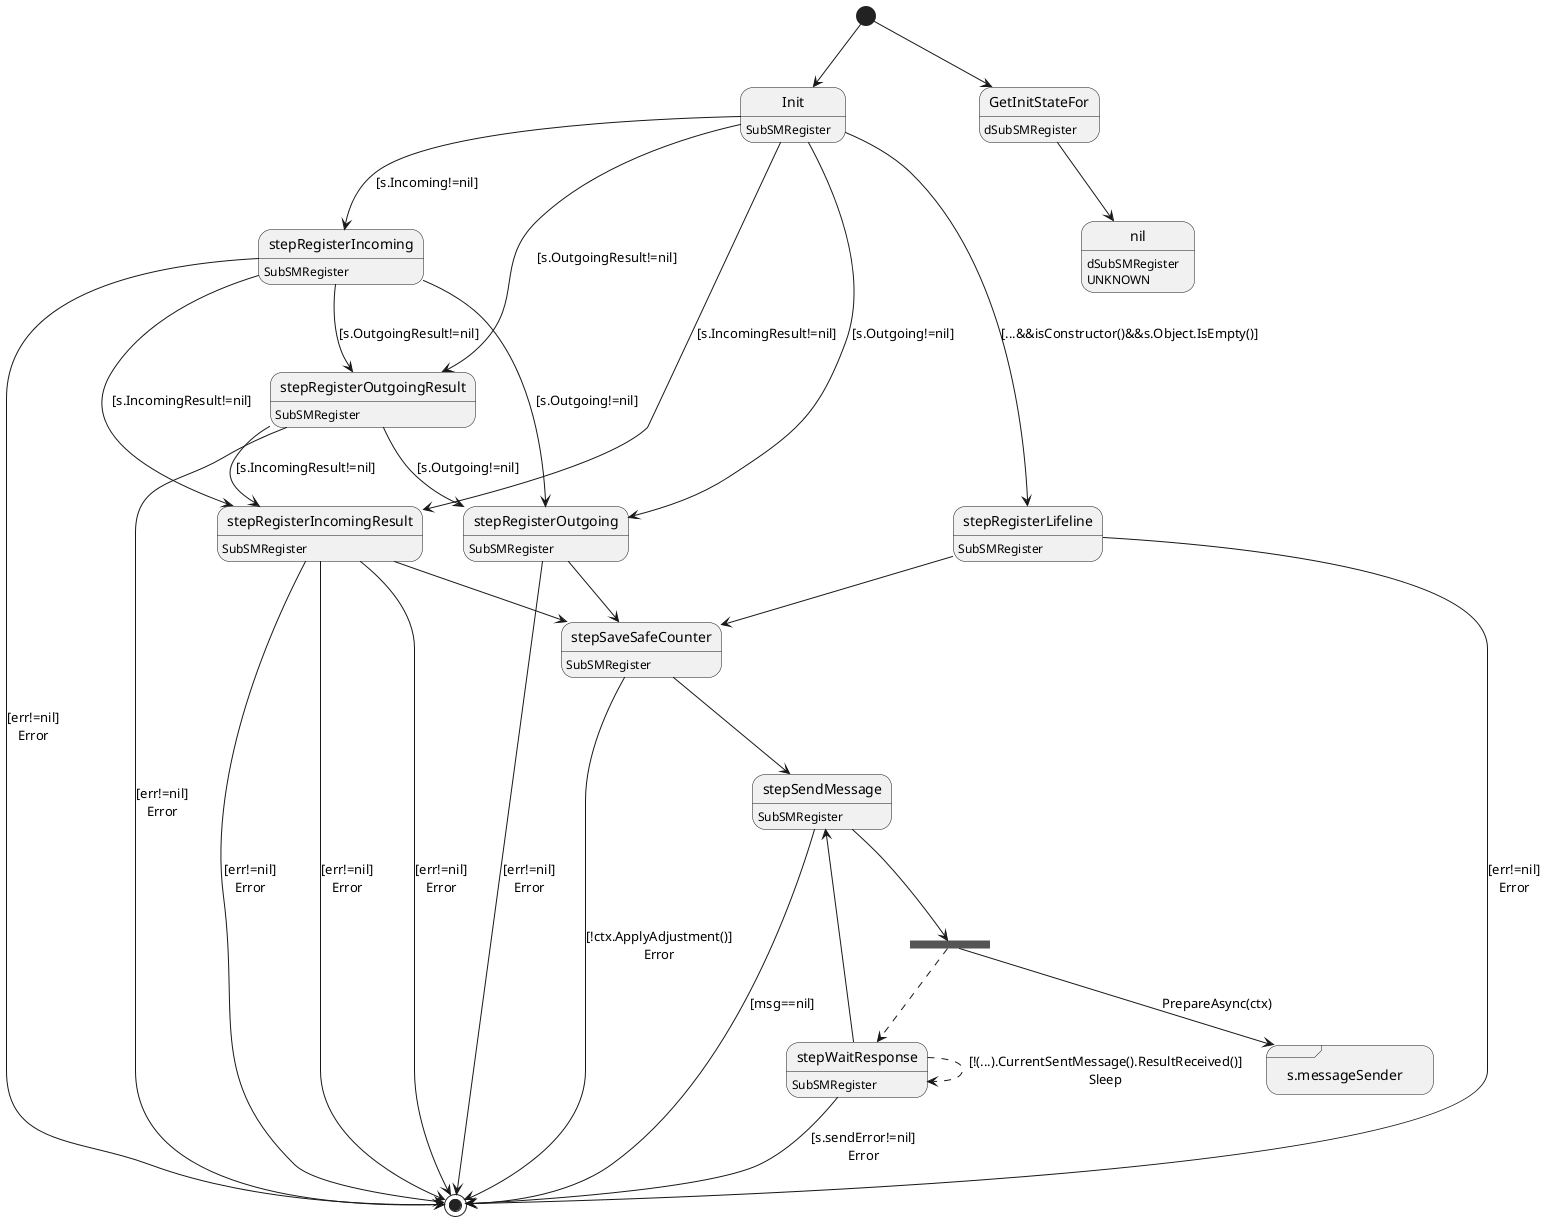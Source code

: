 @startuml
state "Init" as T01_S001
T01_S001 : SubSMRegister
[*] --> T01_S001
T01_S001 --> T01_S002 : [...&&isConstructor()&&s.Object.IsEmpty()]
T01_S001 --> T01_S003 : [s.Incoming!=nil]
T01_S001 --> T01_S005 : [s.OutgoingResult!=nil]
T01_S001 --> T01_S004 : [s.Outgoing!=nil]
T01_S001 --> T01_S006 : [s.IncomingResult!=nil]
state "s.messageSender" as T01_S009 <<sdlreceive>>
state "stepRegisterIncoming" as T01_S003
T01_S003 : SubSMRegister
T01_S003 --> [*] : [err!=nil]\nError
T01_S003 --> T01_S004 : [s.Outgoing!=nil]
T01_S003 --> T01_S005 : [s.OutgoingResult!=nil]
T01_S003 --> T01_S006 : [s.IncomingResult!=nil]
state "stepRegisterIncomingResult" as T01_S006
T01_S006 : SubSMRegister
T01_S006 --> [*] : [err!=nil]\nError
T01_S006 --> [*] : [err!=nil]\nError
T01_S006 --> [*] : [err!=nil]\nError
T01_S006 --> T01_S007
state "stepRegisterLifeline" as T01_S002
T01_S002 : SubSMRegister
T01_S002 --> [*] : [err!=nil]\nError
T01_S002 --> T01_S007
state "stepRegisterOutgoing" as T01_S004
T01_S004 : SubSMRegister
T01_S004 --> [*] : [err!=nil]\nError
T01_S004 --> T01_S007
state "stepRegisterOutgoingResult" as T01_S005
T01_S005 : SubSMRegister
T01_S005 --> [*] : [err!=nil]\nError
T01_S005 --> T01_S004 : [s.Outgoing!=nil]
T01_S005 --> T01_S006 : [s.IncomingResult!=nil]
state "stepSaveSafeCounter" as T01_S007
T01_S007 : SubSMRegister
T01_S007 --> [*] : [!ctx.ApplyAdjustment()]\nError
T01_S007 --> T01_S008
state "stepSendMessage" as T01_S008
T01_S008 : SubSMRegister
T01_S008 --> [*] : [msg==nil]
state T01_U001 <<fork>>
T01_S008 --> T01_U001
T01_U001 --> T01_S009 : PrepareAsync(ctx)
T01_U001 --[dashed]> T01_S010
state "stepWaitResponse" as T01_S010
T01_S010 : SubSMRegister
T01_S010 --> [*] : [s.sendError!=nil]\nError
T01_S010 --[dashed]> T01_S010 : [!(...).CurrentSentMessage().ResultReceived()]\nSleep
T01_S010 --> T01_S008
state "GetInitStateFor" as T00_S001
T00_S001 : dSubSMRegister
[*] --> T00_S001
state "nil" as T00_U002
T00_U002 : dSubSMRegister
T00_U002 : UNKNOWN 
T00_S001 --> T00_U002
@enduml
